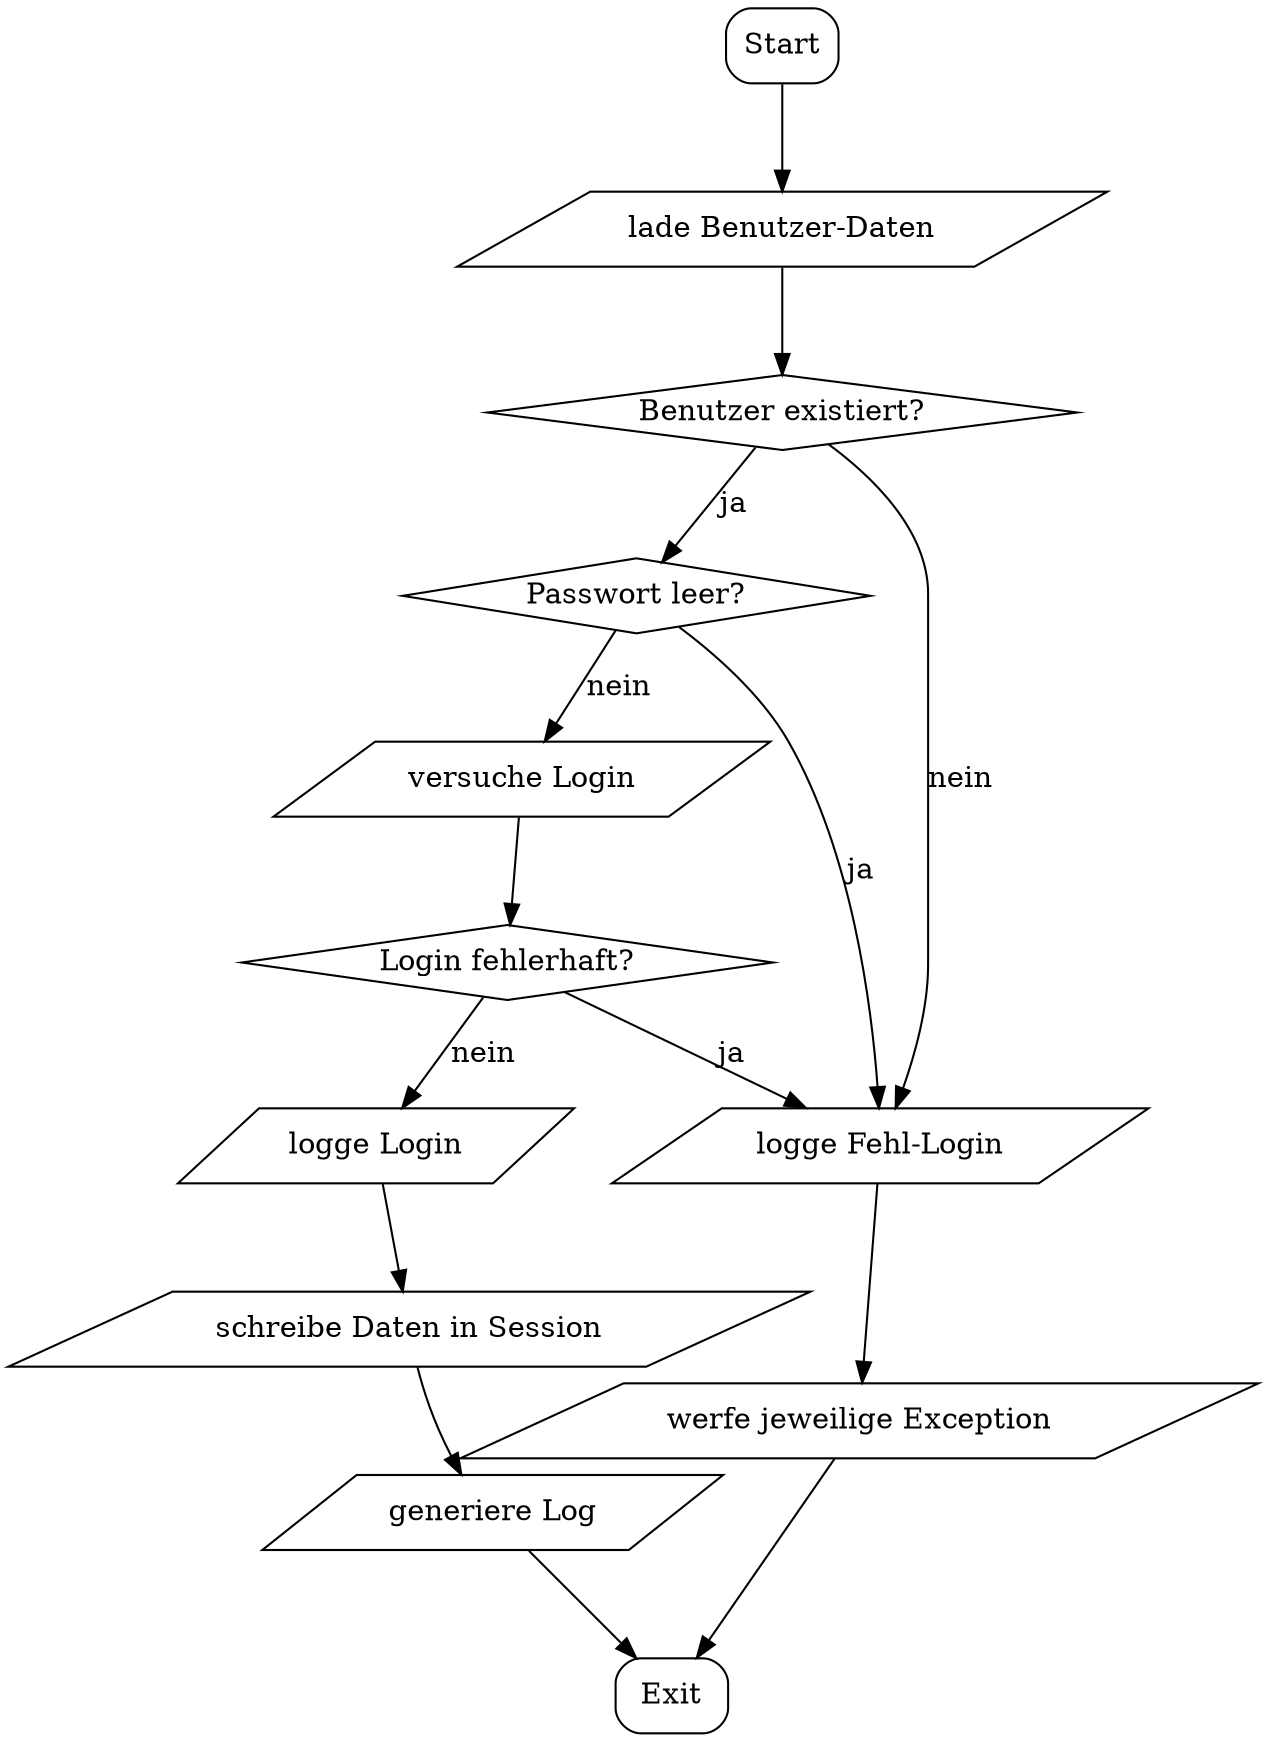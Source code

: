 digraph flowchart {
	rankdir=TB;
	ranksep="0.1 equally";

	Start[shape="box", style=rounded];
	Exit[shape="box", style=rounded];
	"Benutzer existiert?"[shape="diamond", style=""];
	"Passwort leer?"[shape="diamond", style=""];
	"Login fehlerhaft?"[shape="diamond", style=""];
	
	node[shape="parallelogram", style=""]
	Start -> "lade Benutzer-Daten";
	"lade Benutzer-Daten" -> "Benutzer existiert?";
	"Benutzer existiert?" -> "logge Fehl-Login"[label="nein"];
		"logge Fehl-Login" -> "werfe jeweilige Exception";
		"werfe jeweilige Exception" -> Exit;
	"Benutzer existiert?" -> "Passwort leer?"[label="ja"];
		"Passwort leer?" -> "logge Fehl-Login"[label="ja"];
		"Passwort leer?" -> "versuche Login"[label="nein"];
		"versuche Login" -> "Login fehlerhaft?";
		"Login fehlerhaft?" -> "logge Fehl-Login"[label="ja"];
		"Login fehlerhaft?" -> "logge Login"[label="nein"];
		"logge Login" -> "schreibe Daten in Session";
		"schreibe Daten in Session" -> "generiere Log";
		"generiere Log" -> Exit;
		
	{rank=same; "logge Login" "logge Fehl-Login"}
}
